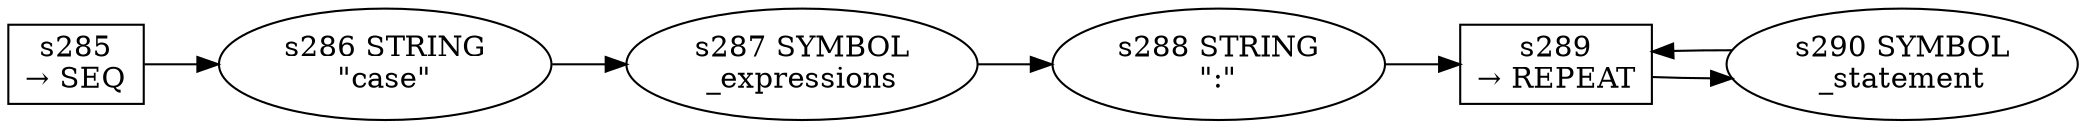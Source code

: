 
  digraph switch_case {
  
    rankdir=LR;
  
    s285 [label="s285\n&rarr; SEQ", shape=record, fixedsize=false, peripheries=1];
  s286 [label="s286 STRING\n\"case\""];
  s285 -> s286 [];
  s287 [label="s287 SYMBOL\n_expressions" href="javascript-grammar.json._expressions.dot.svg"];
  s286 -> s287 [];
  s288 [label="s288 STRING\n\":\""];
  s287 -> s288 [];
  s289 [label="s289\n&rarr; REPEAT", shape=record, fixedsize=false, peripheries=1];
  s290 [label="s290 SYMBOL\n_statement" href="javascript-grammar.json._statement.dot.svg"];
  s289 -> s290 [];
  s290 -> s289 [];
  s288 -> s289 [];
  
  }
  